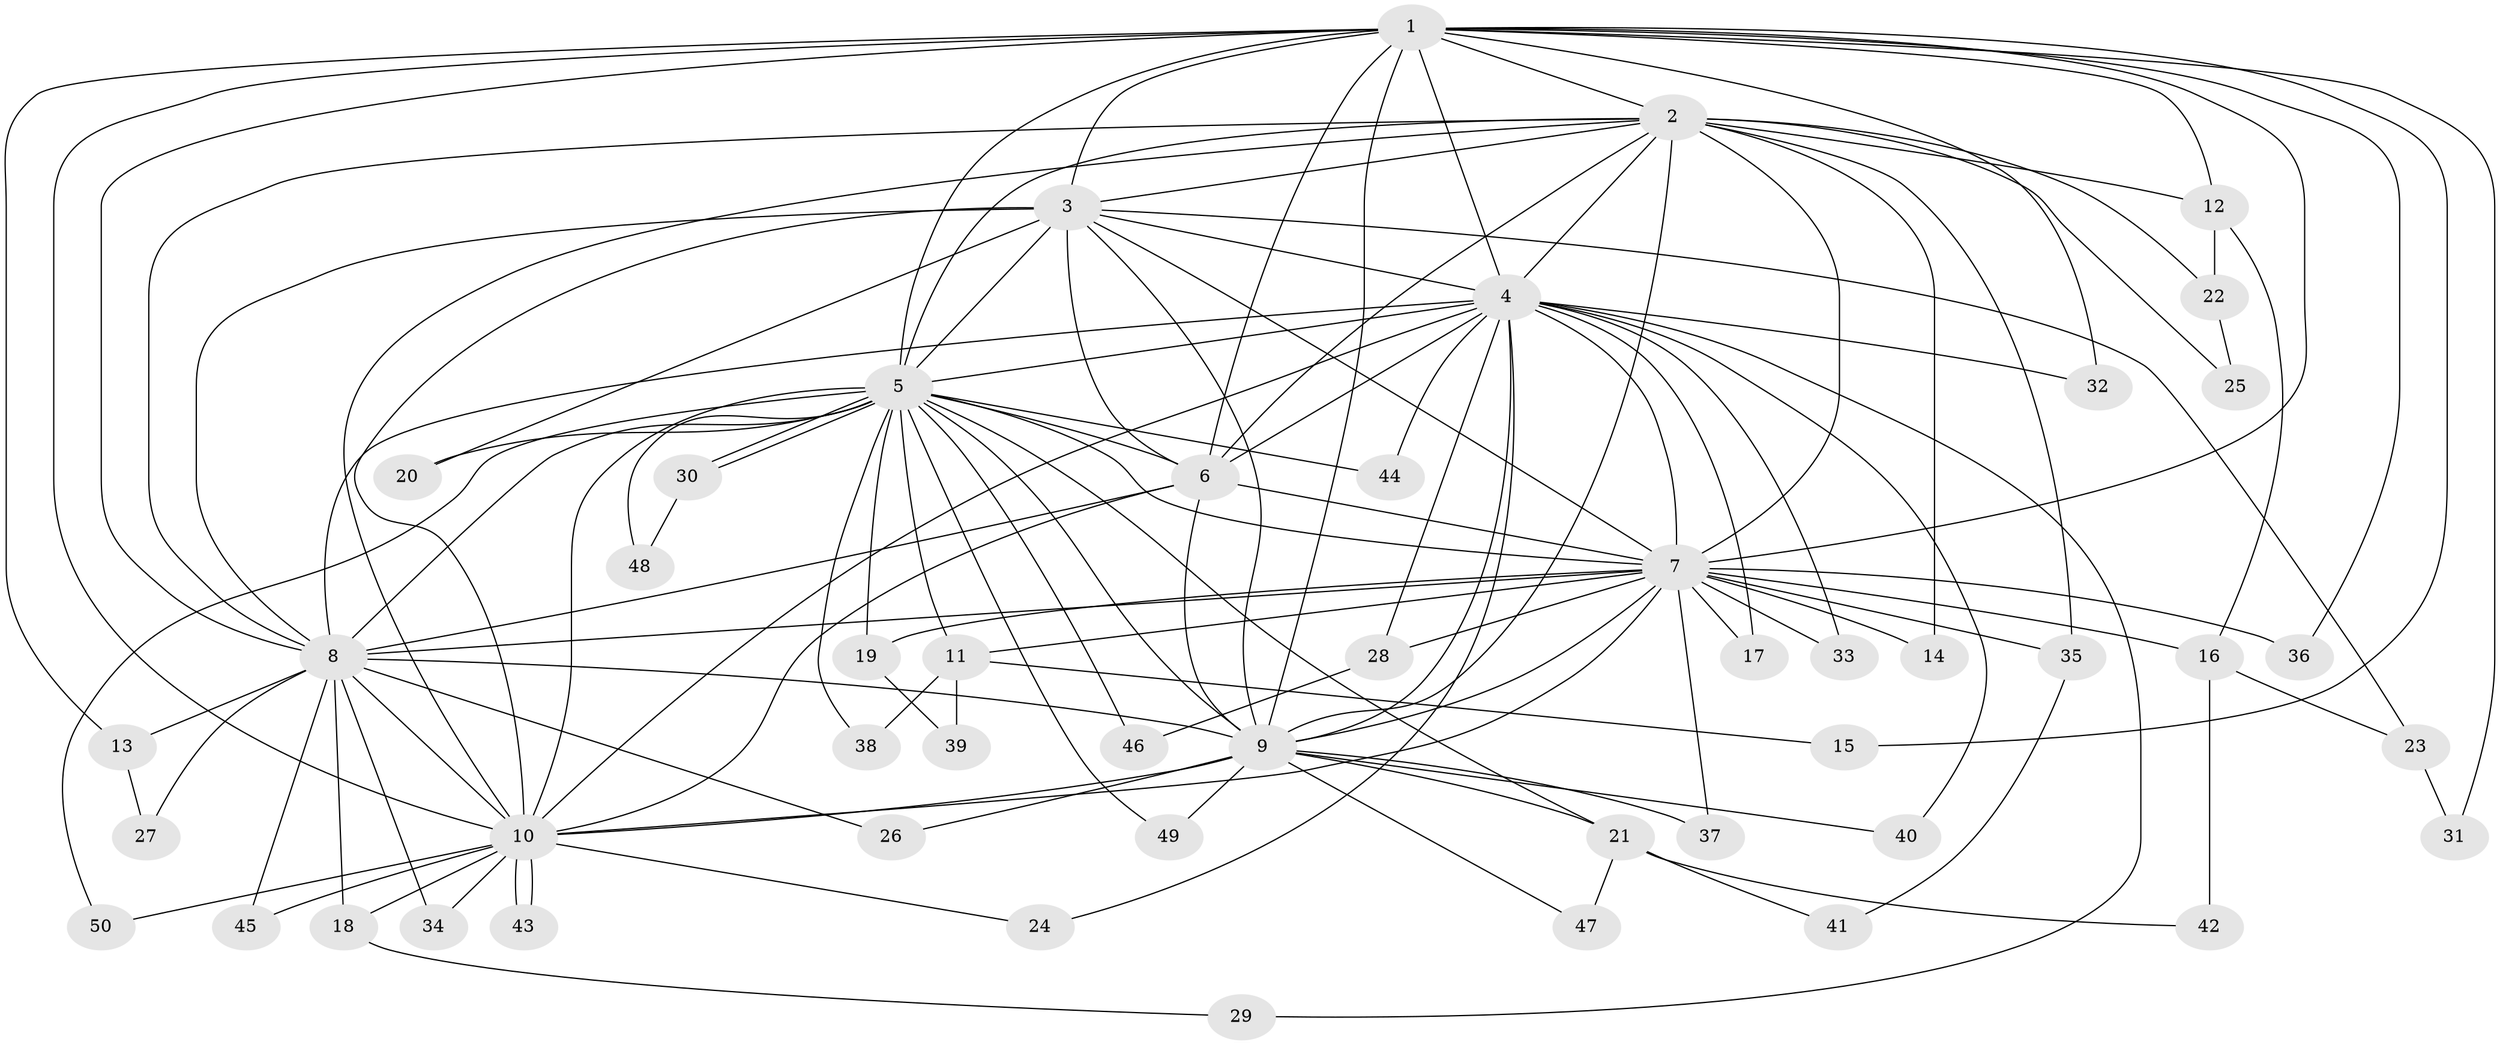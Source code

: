 // coarse degree distribution, {10: 0.2222222222222222, 9: 0.05555555555555555, 6: 0.05555555555555555, 8: 0.05555555555555555, 4: 0.2222222222222222, 3: 0.16666666666666666, 2: 0.1111111111111111, 5: 0.05555555555555555, 1: 0.05555555555555555}
// Generated by graph-tools (version 1.1) at 2025/49/03/04/25 22:49:57]
// undirected, 50 vertices, 125 edges
graph export_dot {
  node [color=gray90,style=filled];
  1;
  2;
  3;
  4;
  5;
  6;
  7;
  8;
  9;
  10;
  11;
  12;
  13;
  14;
  15;
  16;
  17;
  18;
  19;
  20;
  21;
  22;
  23;
  24;
  25;
  26;
  27;
  28;
  29;
  30;
  31;
  32;
  33;
  34;
  35;
  36;
  37;
  38;
  39;
  40;
  41;
  42;
  43;
  44;
  45;
  46;
  47;
  48;
  49;
  50;
  1 -- 2;
  1 -- 3;
  1 -- 4;
  1 -- 5;
  1 -- 6;
  1 -- 7;
  1 -- 8;
  1 -- 9;
  1 -- 10;
  1 -- 12;
  1 -- 13;
  1 -- 15;
  1 -- 31;
  1 -- 32;
  1 -- 36;
  2 -- 3;
  2 -- 4;
  2 -- 5;
  2 -- 6;
  2 -- 7;
  2 -- 8;
  2 -- 9;
  2 -- 10;
  2 -- 12;
  2 -- 14;
  2 -- 22;
  2 -- 25;
  2 -- 35;
  3 -- 4;
  3 -- 5;
  3 -- 6;
  3 -- 7;
  3 -- 8;
  3 -- 9;
  3 -- 10;
  3 -- 20;
  3 -- 23;
  4 -- 5;
  4 -- 6;
  4 -- 7;
  4 -- 8;
  4 -- 9;
  4 -- 10;
  4 -- 17;
  4 -- 24;
  4 -- 28;
  4 -- 29;
  4 -- 32;
  4 -- 33;
  4 -- 40;
  4 -- 44;
  5 -- 6;
  5 -- 7;
  5 -- 8;
  5 -- 9;
  5 -- 10;
  5 -- 11;
  5 -- 19;
  5 -- 20;
  5 -- 21;
  5 -- 30;
  5 -- 30;
  5 -- 38;
  5 -- 44;
  5 -- 46;
  5 -- 48;
  5 -- 49;
  5 -- 50;
  6 -- 7;
  6 -- 8;
  6 -- 9;
  6 -- 10;
  7 -- 8;
  7 -- 9;
  7 -- 10;
  7 -- 11;
  7 -- 14;
  7 -- 16;
  7 -- 17;
  7 -- 19;
  7 -- 28;
  7 -- 33;
  7 -- 35;
  7 -- 36;
  7 -- 37;
  8 -- 9;
  8 -- 10;
  8 -- 13;
  8 -- 18;
  8 -- 26;
  8 -- 27;
  8 -- 34;
  8 -- 45;
  9 -- 10;
  9 -- 21;
  9 -- 26;
  9 -- 37;
  9 -- 40;
  9 -- 47;
  9 -- 49;
  10 -- 18;
  10 -- 24;
  10 -- 34;
  10 -- 43;
  10 -- 43;
  10 -- 45;
  10 -- 50;
  11 -- 15;
  11 -- 38;
  11 -- 39;
  12 -- 16;
  12 -- 22;
  13 -- 27;
  16 -- 23;
  16 -- 42;
  18 -- 29;
  19 -- 39;
  21 -- 41;
  21 -- 42;
  21 -- 47;
  22 -- 25;
  23 -- 31;
  28 -- 46;
  30 -- 48;
  35 -- 41;
}
